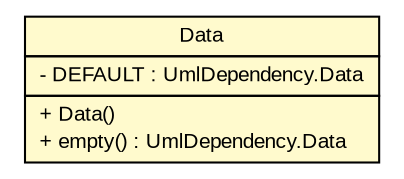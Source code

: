 #!/usr/local/bin/dot
#
# Class diagram 
# Generated by UMLGraph version R5_6_6-6-g3bdff0 (http://www.umlgraph.org/)
#

digraph G {
	edge [fontname="arial",fontsize=10,labelfontname="arial",labelfontsize=10];
	node [fontname="arial",fontsize=10,shape=plaintext];
	nodesep=0.25;
	ranksep=0.5;
	// org.tanjakostic.jcleancim.model.UmlDependency.Data
	c189026 [label=<<table title="org.tanjakostic.jcleancim.model.UmlDependency.Data" border="0" cellborder="1" cellspacing="0" cellpadding="2" port="p" bgcolor="lemonChiffon" href="./UmlDependency.Data.html">
		<tr><td><table border="0" cellspacing="0" cellpadding="1">
<tr><td align="center" balign="center"> Data </td></tr>
		</table></td></tr>
		<tr><td><table border="0" cellspacing="0" cellpadding="1">
<tr><td align="left" balign="left"> - DEFAULT : UmlDependency.Data </td></tr>
		</table></td></tr>
		<tr><td><table border="0" cellspacing="0" cellpadding="1">
<tr><td align="left" balign="left"> + Data() </td></tr>
<tr><td align="left" balign="left"> + empty() : UmlDependency.Data </td></tr>
		</table></td></tr>
		</table>>, URL="./UmlDependency.Data.html", fontname="arial", fontcolor="black", fontsize=10.0];
}

